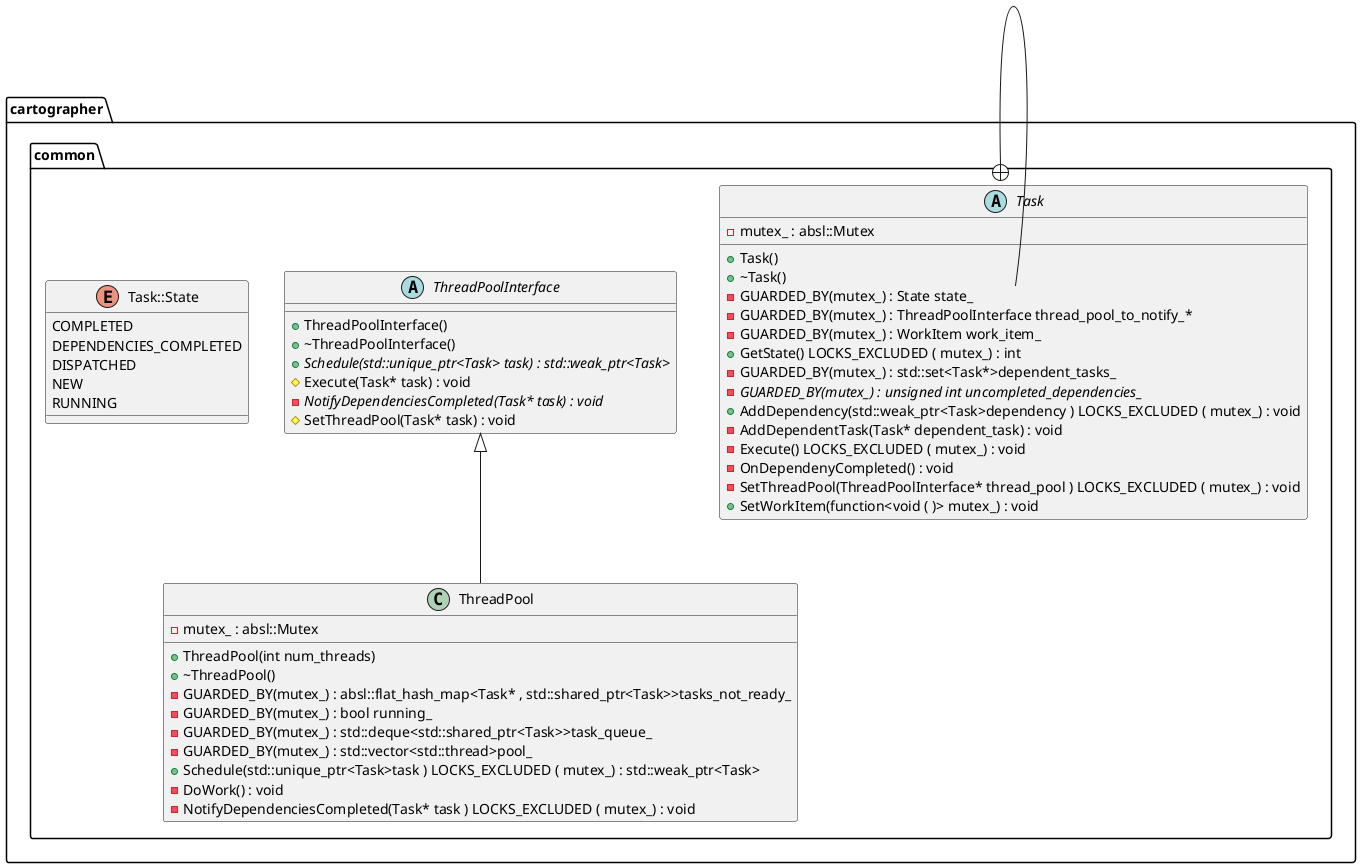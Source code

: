 @startuml





/' Objects '/

namespace cartographer {
	namespace common {
		abstract class Task {
			+Task()
			+~Task()
			-GUARDED_BY(mutex_) : State state_
			-GUARDED_BY(mutex_) : ThreadPoolInterface thread_pool_to_notify_*
			-GUARDED_BY(mutex_) : WorkItem work_item_
			-mutex_ : absl::Mutex
			+GetState() LOCKS_EXCLUDED ( mutex_) : int
			-GUARDED_BY(mutex_) : std::set<Task*>dependent_tasks_
			-{abstract} GUARDED_BY(mutex_) : unsigned int uncompleted_dependencies_
			+AddDependency(std::weak_ptr<Task>dependency ) LOCKS_EXCLUDED ( mutex_) : void
			-AddDependentTask(Task* dependent_task) : void
			-Execute() LOCKS_EXCLUDED ( mutex_) : void
			-OnDependenyCompleted() : void
			-SetThreadPool(ThreadPoolInterface* thread_pool ) LOCKS_EXCLUDED ( mutex_) : void
			+SetWorkItem(function<void ( )> mutex_) : void
		}

		class ThreadPool {
			+ThreadPool(int num_threads)
			+~ThreadPool()
			-mutex_ : absl::Mutex
			-GUARDED_BY(mutex_) : absl::flat_hash_map<Task* , std::shared_ptr<Task>>tasks_not_ready_
			-GUARDED_BY(mutex_) : bool running_
			-GUARDED_BY(mutex_) : std::deque<std::shared_ptr<Task>>task_queue_
			-GUARDED_BY(mutex_) : std::vector<std::thread>pool_
			+Schedule(std::unique_ptr<Task>task ) LOCKS_EXCLUDED ( mutex_) : std::weak_ptr<Task>
			-DoWork() : void
			-NotifyDependenciesCompleted(Task* task ) LOCKS_EXCLUDED ( mutex_) : void
		}

		abstract class ThreadPoolInterface {
			+ThreadPoolInterface()
			+~ThreadPoolInterface()
			+{abstract} Schedule(std::unique_ptr<Task> task) : std::weak_ptr<Task>
			#Execute(Task* task) : void
			-{abstract} NotifyDependenciesCompleted(Task* task) : void
			#SetThreadPool(Task* task) : void
		}

		enum Task::State {
			COMPLETED
			DEPENDENCIES_COMPLETED
			DISPATCHED
			NEW
			RUNNING
		}
	}
}





/' Inheritance relationships '/

cartographer.common.ThreadPoolInterface <|-- cartographer.common.ThreadPool





/' Aggregation relationships '/





/' Nested objects '/

cartographer.common.Task +-- cartographer.common.Task::State




@enduml
